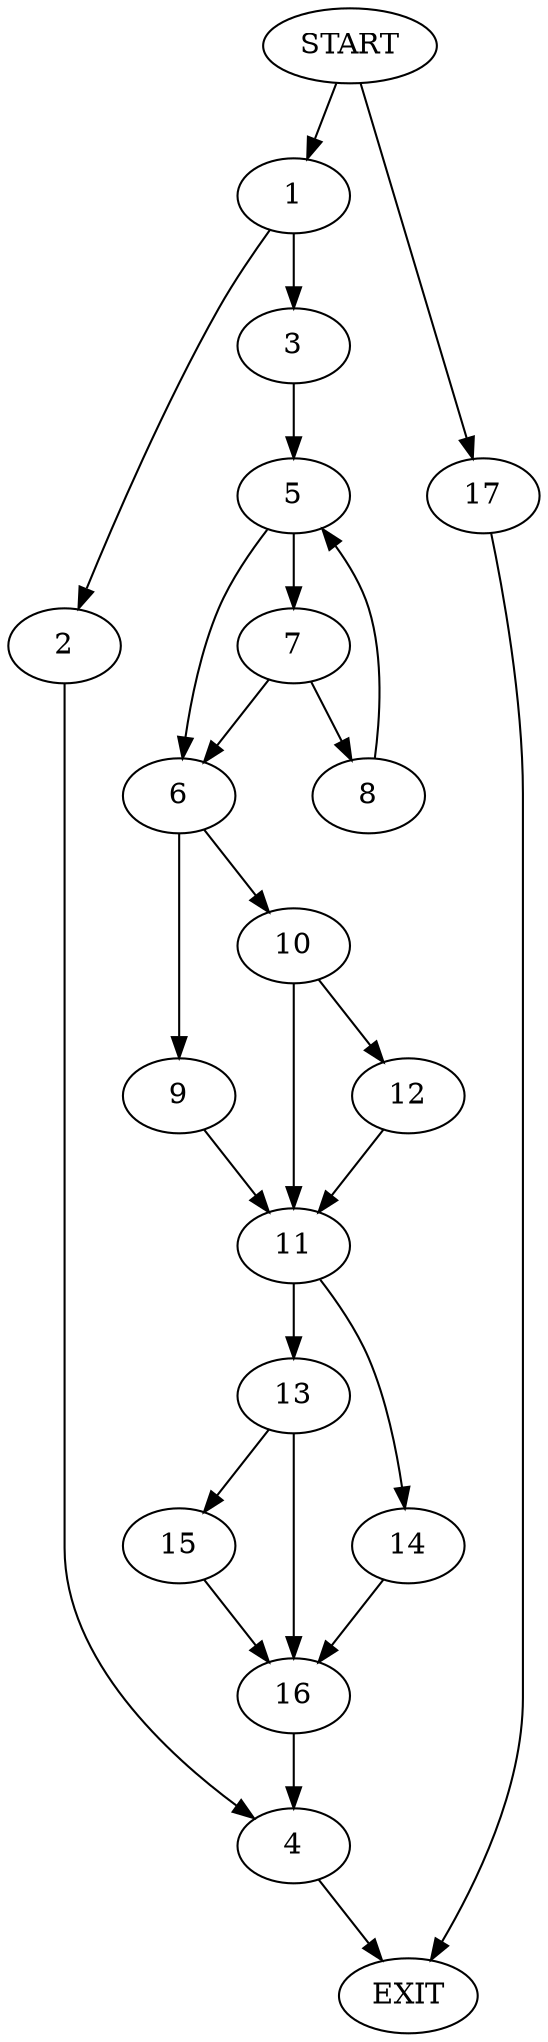 digraph {
0 [label="START"]
18 [label="EXIT"]
0 -> 1
1 -> 2
1 -> 3
2 -> 4
3 -> 5
4 -> 18
5 -> 6
5 -> 7
7 -> 6
7 -> 8
6 -> 9
6 -> 10
8 -> 5
9 -> 11
10 -> 11
10 -> 12
11 -> 13
11 -> 14
12 -> 11
13 -> 15
13 -> 16
14 -> 16
16 -> 4
15 -> 16
0 -> 17
17 -> 18
}
